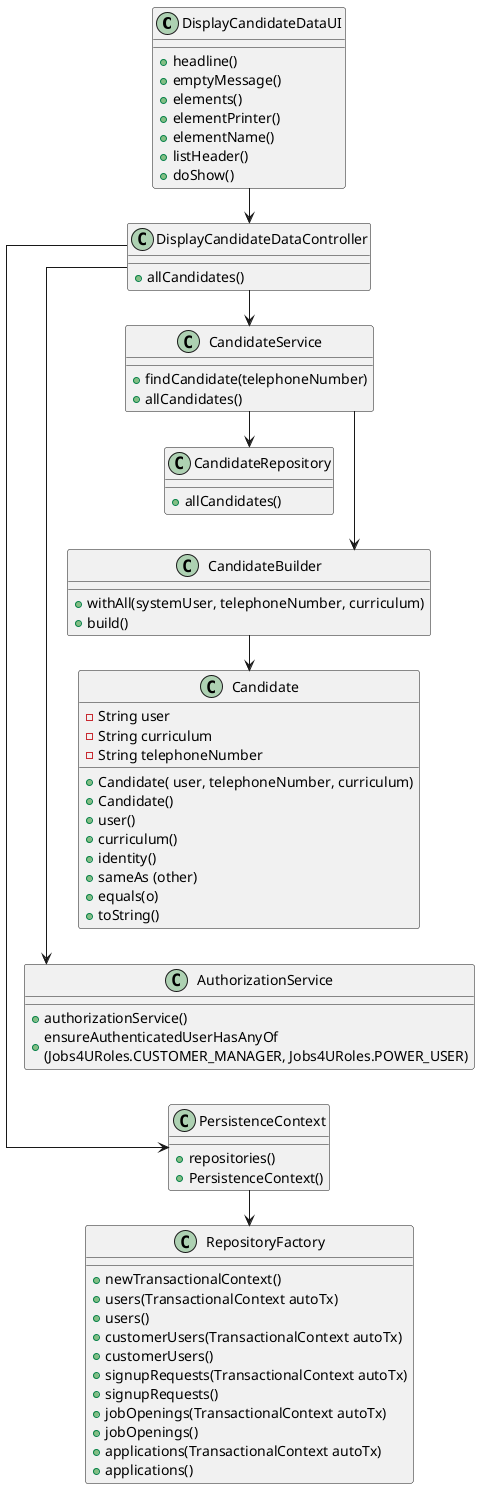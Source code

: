 @startuml
skinparam linetype ortho
left to right direction

class DisplayCandidateDataUI{
    + headline()
    + emptyMessage()
    + elements()
    + elementPrinter()
    + elementName()
    + listHeader()
    + doShow()
}


class DisplayCandidateDataController{
    + allCandidates()
}

class Candidate{
    - String user
    - String curriculum
    - String telephoneNumber

    + Candidate( user, telephoneNumber, curriculum)
    + Candidate()
    + user()
    + curriculum()
    + identity()
    + sameAs (other)
    + equals(o)
    + toString()

}

class CandidateRepository{
    + allCandidates()
}

class CandidateService{
    + findCandidate(telephoneNumber)
    + allCandidates()

}

class CandidateBuilder{
    + withAll(systemUser, telephoneNumber, curriculum)
    +build()
}

class AuthorizationService{
    + authorizationService()
    + ensureAuthenticatedUserHasAnyOf\n(Jobs4URoles.CUSTOMER_MANAGER, Jobs4URoles.POWER_USER)

}

class PersistenceContext {
    + repositories()
    + PersistenceContext()
}

class RepositoryFactory{
    + newTransactionalContext()
    + users(TransactionalContext autoTx)
    + users()
    + customerUsers(TransactionalContext autoTx)
    + customerUsers()
    + signupRequests(TransactionalContext autoTx)
    + signupRequests()
    + jobOpenings(TransactionalContext autoTx)
    + jobOpenings()
    + applications(TransactionalContext autoTx)
    + applications()
}











DisplayCandidateDataUI -> DisplayCandidateDataController
DisplayCandidateDataController -> PersistenceContext
PersistenceContext -> RepositoryFactory
DisplayCandidateDataController -> AuthorizationService
DisplayCandidateDataController -> CandidateService
CandidateService -> CandidateBuilder
CandidateBuilder -> Candidate
CandidateService-> CandidateRepository

@enduml
